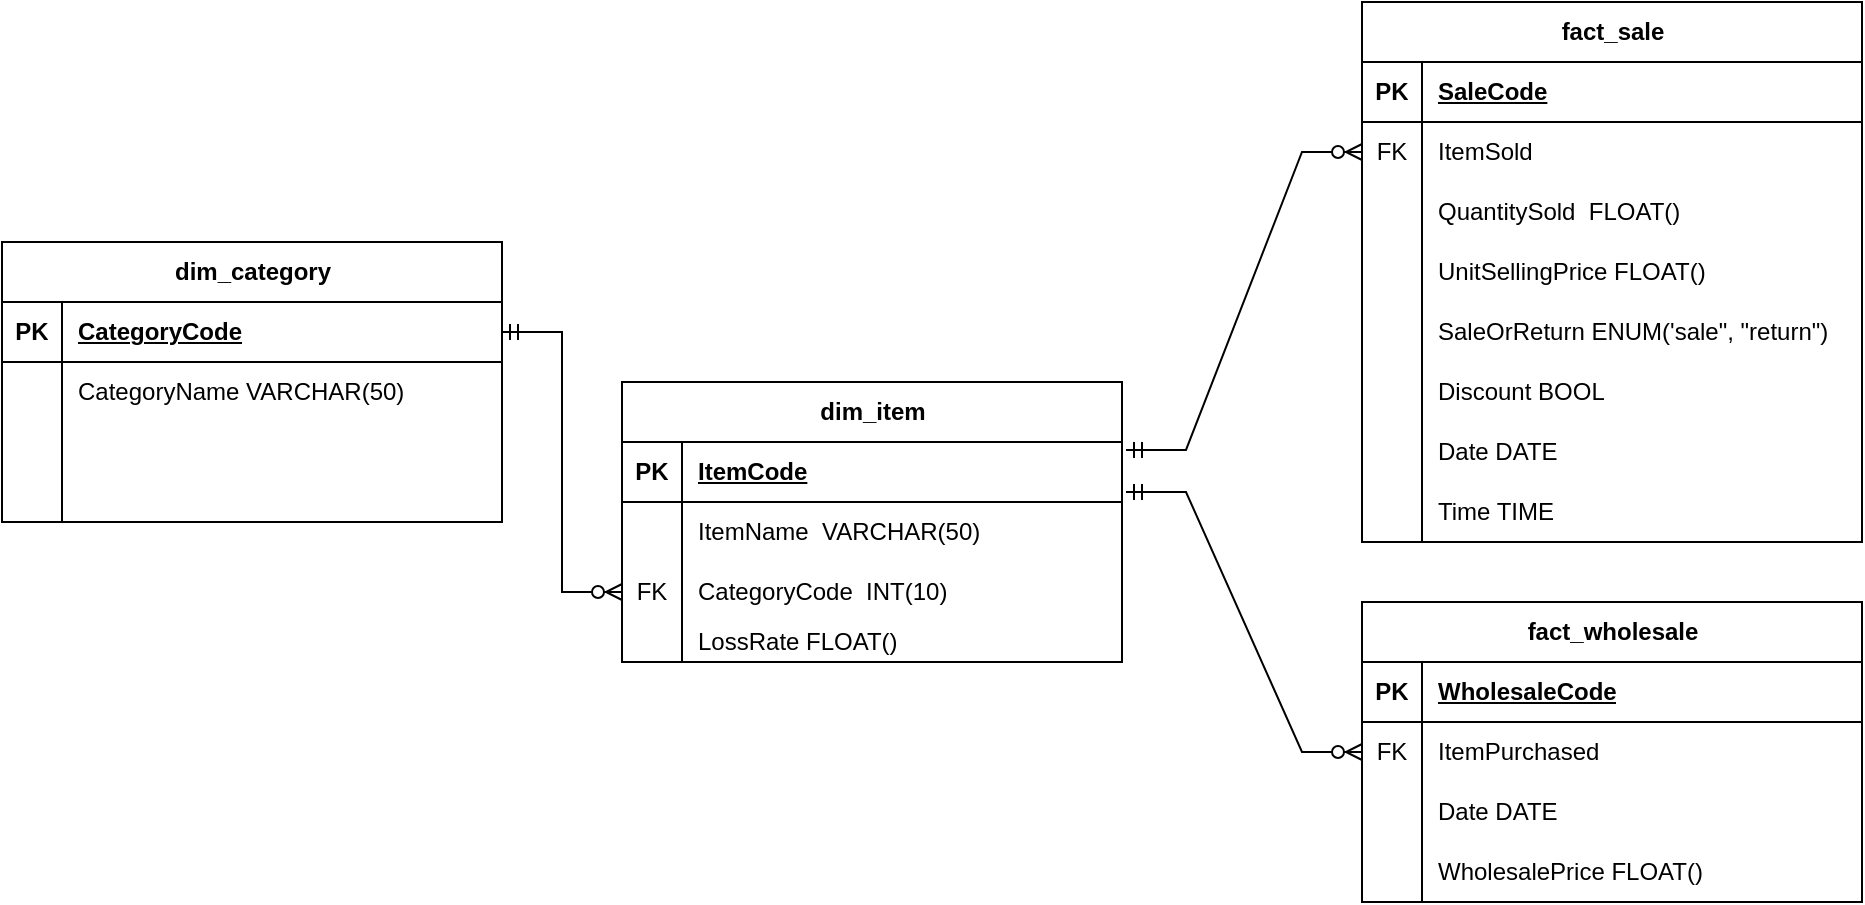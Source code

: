 <mxfile version="24.3.1" type="github">
  <diagram name="Page-1" id="FbwvAjyEO8-0rbmUayrI">
    <mxGraphModel dx="2284" dy="866" grid="1" gridSize="10" guides="1" tooltips="1" connect="1" arrows="1" fold="1" page="1" pageScale="1" pageWidth="850" pageHeight="1100" math="0" shadow="0">
      <root>
        <mxCell id="0" />
        <mxCell id="1" parent="0" />
        <mxCell id="Q4Ry2fza7EhylsBbqU8N-1" value="dim_item" style="shape=table;startSize=30;container=1;collapsible=1;childLayout=tableLayout;fixedRows=1;rowLines=0;fontStyle=1;align=center;resizeLast=1;html=1;" parent="1" vertex="1">
          <mxGeometry x="130" y="190" width="250" height="140" as="geometry" />
        </mxCell>
        <mxCell id="Q4Ry2fza7EhylsBbqU8N-2" value="" style="shape=tableRow;horizontal=0;startSize=0;swimlaneHead=0;swimlaneBody=0;fillColor=none;collapsible=0;dropTarget=0;points=[[0,0.5],[1,0.5]];portConstraint=eastwest;top=0;left=0;right=0;bottom=1;" parent="Q4Ry2fza7EhylsBbqU8N-1" vertex="1">
          <mxGeometry y="30" width="250" height="30" as="geometry" />
        </mxCell>
        <mxCell id="Q4Ry2fza7EhylsBbqU8N-3" value="PK" style="shape=partialRectangle;connectable=0;fillColor=none;top=0;left=0;bottom=0;right=0;fontStyle=1;overflow=hidden;whiteSpace=wrap;html=1;" parent="Q4Ry2fza7EhylsBbqU8N-2" vertex="1">
          <mxGeometry width="30" height="30" as="geometry">
            <mxRectangle width="30" height="30" as="alternateBounds" />
          </mxGeometry>
        </mxCell>
        <mxCell id="Q4Ry2fza7EhylsBbqU8N-4" value="ItemCode" style="shape=partialRectangle;connectable=0;fillColor=none;top=0;left=0;bottom=0;right=0;align=left;spacingLeft=6;fontStyle=5;overflow=hidden;whiteSpace=wrap;html=1;" parent="Q4Ry2fza7EhylsBbqU8N-2" vertex="1">
          <mxGeometry x="30" width="220" height="30" as="geometry">
            <mxRectangle width="220" height="30" as="alternateBounds" />
          </mxGeometry>
        </mxCell>
        <mxCell id="Q4Ry2fza7EhylsBbqU8N-5" value="" style="shape=tableRow;horizontal=0;startSize=0;swimlaneHead=0;swimlaneBody=0;fillColor=none;collapsible=0;dropTarget=0;points=[[0,0.5],[1,0.5]];portConstraint=eastwest;top=0;left=0;right=0;bottom=0;" parent="Q4Ry2fza7EhylsBbqU8N-1" vertex="1">
          <mxGeometry y="60" width="250" height="30" as="geometry" />
        </mxCell>
        <mxCell id="Q4Ry2fza7EhylsBbqU8N-6" value="" style="shape=partialRectangle;connectable=0;fillColor=none;top=0;left=0;bottom=0;right=0;editable=1;overflow=hidden;whiteSpace=wrap;html=1;" parent="Q4Ry2fza7EhylsBbqU8N-5" vertex="1">
          <mxGeometry width="30" height="30" as="geometry">
            <mxRectangle width="30" height="30" as="alternateBounds" />
          </mxGeometry>
        </mxCell>
        <mxCell id="Q4Ry2fza7EhylsBbqU8N-7" value="ItemName&amp;nbsp; VARCHAR(50)" style="shape=partialRectangle;connectable=0;fillColor=none;top=0;left=0;bottom=0;right=0;align=left;spacingLeft=6;overflow=hidden;whiteSpace=wrap;html=1;" parent="Q4Ry2fza7EhylsBbqU8N-5" vertex="1">
          <mxGeometry x="30" width="220" height="30" as="geometry">
            <mxRectangle width="220" height="30" as="alternateBounds" />
          </mxGeometry>
        </mxCell>
        <mxCell id="Q4Ry2fza7EhylsBbqU8N-8" value="" style="shape=tableRow;horizontal=0;startSize=0;swimlaneHead=0;swimlaneBody=0;fillColor=none;collapsible=0;dropTarget=0;points=[[0,0.5],[1,0.5]];portConstraint=eastwest;top=0;left=0;right=0;bottom=0;" parent="Q4Ry2fza7EhylsBbqU8N-1" vertex="1">
          <mxGeometry y="90" width="250" height="30" as="geometry" />
        </mxCell>
        <mxCell id="Q4Ry2fza7EhylsBbqU8N-9" value="FK" style="shape=partialRectangle;connectable=0;fillColor=none;top=0;left=0;bottom=0;right=0;editable=1;overflow=hidden;whiteSpace=wrap;html=1;" parent="Q4Ry2fza7EhylsBbqU8N-8" vertex="1">
          <mxGeometry width="30" height="30" as="geometry">
            <mxRectangle width="30" height="30" as="alternateBounds" />
          </mxGeometry>
        </mxCell>
        <mxCell id="Q4Ry2fza7EhylsBbqU8N-10" value="CategoryCode&amp;nbsp; INT(10)" style="shape=partialRectangle;connectable=0;fillColor=none;top=0;left=0;bottom=0;right=0;align=left;spacingLeft=6;overflow=hidden;whiteSpace=wrap;html=1;" parent="Q4Ry2fza7EhylsBbqU8N-8" vertex="1">
          <mxGeometry x="30" width="220" height="30" as="geometry">
            <mxRectangle width="220" height="30" as="alternateBounds" />
          </mxGeometry>
        </mxCell>
        <mxCell id="Q4Ry2fza7EhylsBbqU8N-11" value="" style="shape=tableRow;horizontal=0;startSize=0;swimlaneHead=0;swimlaneBody=0;fillColor=none;collapsible=0;dropTarget=0;points=[[0,0.5],[1,0.5]];portConstraint=eastwest;top=0;left=0;right=0;bottom=0;" parent="Q4Ry2fza7EhylsBbqU8N-1" vertex="1">
          <mxGeometry y="120" width="250" height="20" as="geometry" />
        </mxCell>
        <mxCell id="Q4Ry2fza7EhylsBbqU8N-12" value="" style="shape=partialRectangle;connectable=0;fillColor=none;top=0;left=0;bottom=0;right=0;editable=1;overflow=hidden;whiteSpace=wrap;html=1;" parent="Q4Ry2fza7EhylsBbqU8N-11" vertex="1">
          <mxGeometry width="30" height="20" as="geometry">
            <mxRectangle width="30" height="20" as="alternateBounds" />
          </mxGeometry>
        </mxCell>
        <mxCell id="Q4Ry2fza7EhylsBbqU8N-13" value="LossRate FLOAT()" style="shape=partialRectangle;connectable=0;fillColor=none;top=0;left=0;bottom=0;right=0;align=left;spacingLeft=6;overflow=hidden;whiteSpace=wrap;html=1;" parent="Q4Ry2fza7EhylsBbqU8N-11" vertex="1">
          <mxGeometry x="30" width="220" height="20" as="geometry">
            <mxRectangle width="220" height="20" as="alternateBounds" />
          </mxGeometry>
        </mxCell>
        <mxCell id="Q4Ry2fza7EhylsBbqU8N-14" value="dim_category" style="shape=table;startSize=30;container=1;collapsible=1;childLayout=tableLayout;fixedRows=1;rowLines=0;fontStyle=1;align=center;resizeLast=1;html=1;" parent="1" vertex="1">
          <mxGeometry x="-180" y="120" width="250" height="140" as="geometry" />
        </mxCell>
        <mxCell id="Q4Ry2fza7EhylsBbqU8N-15" value="" style="shape=tableRow;horizontal=0;startSize=0;swimlaneHead=0;swimlaneBody=0;fillColor=none;collapsible=0;dropTarget=0;points=[[0,0.5],[1,0.5]];portConstraint=eastwest;top=0;left=0;right=0;bottom=1;" parent="Q4Ry2fza7EhylsBbqU8N-14" vertex="1">
          <mxGeometry y="30" width="250" height="30" as="geometry" />
        </mxCell>
        <mxCell id="Q4Ry2fza7EhylsBbqU8N-16" value="PK" style="shape=partialRectangle;connectable=0;fillColor=none;top=0;left=0;bottom=0;right=0;fontStyle=1;overflow=hidden;whiteSpace=wrap;html=1;" parent="Q4Ry2fza7EhylsBbqU8N-15" vertex="1">
          <mxGeometry width="30" height="30" as="geometry">
            <mxRectangle width="30" height="30" as="alternateBounds" />
          </mxGeometry>
        </mxCell>
        <mxCell id="Q4Ry2fza7EhylsBbqU8N-17" value="CategoryCode" style="shape=partialRectangle;connectable=0;fillColor=none;top=0;left=0;bottom=0;right=0;align=left;spacingLeft=6;fontStyle=5;overflow=hidden;whiteSpace=wrap;html=1;" parent="Q4Ry2fza7EhylsBbqU8N-15" vertex="1">
          <mxGeometry x="30" width="220" height="30" as="geometry">
            <mxRectangle width="220" height="30" as="alternateBounds" />
          </mxGeometry>
        </mxCell>
        <mxCell id="Q4Ry2fza7EhylsBbqU8N-18" value="" style="shape=tableRow;horizontal=0;startSize=0;swimlaneHead=0;swimlaneBody=0;fillColor=none;collapsible=0;dropTarget=0;points=[[0,0.5],[1,0.5]];portConstraint=eastwest;top=0;left=0;right=0;bottom=0;" parent="Q4Ry2fza7EhylsBbqU8N-14" vertex="1">
          <mxGeometry y="60" width="250" height="30" as="geometry" />
        </mxCell>
        <mxCell id="Q4Ry2fza7EhylsBbqU8N-19" value="" style="shape=partialRectangle;connectable=0;fillColor=none;top=0;left=0;bottom=0;right=0;editable=1;overflow=hidden;whiteSpace=wrap;html=1;" parent="Q4Ry2fza7EhylsBbqU8N-18" vertex="1">
          <mxGeometry width="30" height="30" as="geometry">
            <mxRectangle width="30" height="30" as="alternateBounds" />
          </mxGeometry>
        </mxCell>
        <mxCell id="Q4Ry2fza7EhylsBbqU8N-20" value="CategoryName VARCHAR(50)" style="shape=partialRectangle;connectable=0;fillColor=none;top=0;left=0;bottom=0;right=0;align=left;spacingLeft=6;overflow=hidden;whiteSpace=wrap;html=1;" parent="Q4Ry2fza7EhylsBbqU8N-18" vertex="1">
          <mxGeometry x="30" width="220" height="30" as="geometry">
            <mxRectangle width="220" height="30" as="alternateBounds" />
          </mxGeometry>
        </mxCell>
        <mxCell id="Q4Ry2fza7EhylsBbqU8N-21" value="" style="shape=tableRow;horizontal=0;startSize=0;swimlaneHead=0;swimlaneBody=0;fillColor=none;collapsible=0;dropTarget=0;points=[[0,0.5],[1,0.5]];portConstraint=eastwest;top=0;left=0;right=0;bottom=0;" parent="Q4Ry2fza7EhylsBbqU8N-14" vertex="1">
          <mxGeometry y="90" width="250" height="30" as="geometry" />
        </mxCell>
        <mxCell id="Q4Ry2fza7EhylsBbqU8N-22" value="" style="shape=partialRectangle;connectable=0;fillColor=none;top=0;left=0;bottom=0;right=0;editable=1;overflow=hidden;whiteSpace=wrap;html=1;" parent="Q4Ry2fza7EhylsBbqU8N-21" vertex="1">
          <mxGeometry width="30" height="30" as="geometry">
            <mxRectangle width="30" height="30" as="alternateBounds" />
          </mxGeometry>
        </mxCell>
        <mxCell id="Q4Ry2fza7EhylsBbqU8N-23" value="" style="shape=partialRectangle;connectable=0;fillColor=none;top=0;left=0;bottom=0;right=0;align=left;spacingLeft=6;overflow=hidden;whiteSpace=wrap;html=1;" parent="Q4Ry2fza7EhylsBbqU8N-21" vertex="1">
          <mxGeometry x="30" width="220" height="30" as="geometry">
            <mxRectangle width="220" height="30" as="alternateBounds" />
          </mxGeometry>
        </mxCell>
        <mxCell id="Q4Ry2fza7EhylsBbqU8N-24" value="" style="shape=tableRow;horizontal=0;startSize=0;swimlaneHead=0;swimlaneBody=0;fillColor=none;collapsible=0;dropTarget=0;points=[[0,0.5],[1,0.5]];portConstraint=eastwest;top=0;left=0;right=0;bottom=0;" parent="Q4Ry2fza7EhylsBbqU8N-14" vertex="1">
          <mxGeometry y="120" width="250" height="20" as="geometry" />
        </mxCell>
        <mxCell id="Q4Ry2fza7EhylsBbqU8N-25" value="" style="shape=partialRectangle;connectable=0;fillColor=none;top=0;left=0;bottom=0;right=0;editable=1;overflow=hidden;whiteSpace=wrap;html=1;" parent="Q4Ry2fza7EhylsBbqU8N-24" vertex="1">
          <mxGeometry width="30" height="20" as="geometry">
            <mxRectangle width="30" height="20" as="alternateBounds" />
          </mxGeometry>
        </mxCell>
        <mxCell id="Q4Ry2fza7EhylsBbqU8N-26" value="" style="shape=partialRectangle;connectable=0;fillColor=none;top=0;left=0;bottom=0;right=0;align=left;spacingLeft=6;overflow=hidden;whiteSpace=wrap;html=1;" parent="Q4Ry2fza7EhylsBbqU8N-24" vertex="1">
          <mxGeometry x="30" width="220" height="20" as="geometry">
            <mxRectangle width="220" height="20" as="alternateBounds" />
          </mxGeometry>
        </mxCell>
        <mxCell id="Q4Ry2fza7EhylsBbqU8N-27" value="fact_sale" style="shape=table;startSize=30;container=1;collapsible=1;childLayout=tableLayout;fixedRows=1;rowLines=0;fontStyle=1;align=center;resizeLast=1;html=1;" parent="1" vertex="1">
          <mxGeometry x="500" width="250" height="270" as="geometry" />
        </mxCell>
        <mxCell id="Q4Ry2fza7EhylsBbqU8N-28" value="" style="shape=tableRow;horizontal=0;startSize=0;swimlaneHead=0;swimlaneBody=0;fillColor=none;collapsible=0;dropTarget=0;points=[[0,0.5],[1,0.5]];portConstraint=eastwest;top=0;left=0;right=0;bottom=1;" parent="Q4Ry2fza7EhylsBbqU8N-27" vertex="1">
          <mxGeometry y="30" width="250" height="30" as="geometry" />
        </mxCell>
        <mxCell id="Q4Ry2fza7EhylsBbqU8N-29" value="PK" style="shape=partialRectangle;connectable=0;fillColor=none;top=0;left=0;bottom=0;right=0;fontStyle=1;overflow=hidden;whiteSpace=wrap;html=1;" parent="Q4Ry2fza7EhylsBbqU8N-28" vertex="1">
          <mxGeometry width="30" height="30" as="geometry">
            <mxRectangle width="30" height="30" as="alternateBounds" />
          </mxGeometry>
        </mxCell>
        <mxCell id="Q4Ry2fza7EhylsBbqU8N-30" value="SaleCode" style="shape=partialRectangle;connectable=0;fillColor=none;top=0;left=0;bottom=0;right=0;align=left;spacingLeft=6;fontStyle=5;overflow=hidden;whiteSpace=wrap;html=1;" parent="Q4Ry2fza7EhylsBbqU8N-28" vertex="1">
          <mxGeometry x="30" width="220" height="30" as="geometry">
            <mxRectangle width="220" height="30" as="alternateBounds" />
          </mxGeometry>
        </mxCell>
        <mxCell id="Q4Ry2fza7EhylsBbqU8N-31" value="" style="shape=tableRow;horizontal=0;startSize=0;swimlaneHead=0;swimlaneBody=0;fillColor=none;collapsible=0;dropTarget=0;points=[[0,0.5],[1,0.5]];portConstraint=eastwest;top=0;left=0;right=0;bottom=0;" parent="Q4Ry2fza7EhylsBbqU8N-27" vertex="1">
          <mxGeometry y="60" width="250" height="30" as="geometry" />
        </mxCell>
        <mxCell id="Q4Ry2fza7EhylsBbqU8N-32" value="FK" style="shape=partialRectangle;connectable=0;fillColor=none;top=0;left=0;bottom=0;right=0;editable=1;overflow=hidden;whiteSpace=wrap;html=1;" parent="Q4Ry2fza7EhylsBbqU8N-31" vertex="1">
          <mxGeometry width="30" height="30" as="geometry">
            <mxRectangle width="30" height="30" as="alternateBounds" />
          </mxGeometry>
        </mxCell>
        <mxCell id="Q4Ry2fza7EhylsBbqU8N-33" value="ItemSold" style="shape=partialRectangle;connectable=0;fillColor=none;top=0;left=0;bottom=0;right=0;align=left;spacingLeft=6;overflow=hidden;whiteSpace=wrap;html=1;" parent="Q4Ry2fza7EhylsBbqU8N-31" vertex="1">
          <mxGeometry x="30" width="220" height="30" as="geometry">
            <mxRectangle width="220" height="30" as="alternateBounds" />
          </mxGeometry>
        </mxCell>
        <mxCell id="Q4Ry2fza7EhylsBbqU8N-34" value="" style="shape=tableRow;horizontal=0;startSize=0;swimlaneHead=0;swimlaneBody=0;fillColor=none;collapsible=0;dropTarget=0;points=[[0,0.5],[1,0.5]];portConstraint=eastwest;top=0;left=0;right=0;bottom=0;" parent="Q4Ry2fza7EhylsBbqU8N-27" vertex="1">
          <mxGeometry y="90" width="250" height="30" as="geometry" />
        </mxCell>
        <mxCell id="Q4Ry2fza7EhylsBbqU8N-35" value="" style="shape=partialRectangle;connectable=0;fillColor=none;top=0;left=0;bottom=0;right=0;editable=1;overflow=hidden;whiteSpace=wrap;html=1;" parent="Q4Ry2fza7EhylsBbqU8N-34" vertex="1">
          <mxGeometry width="30" height="30" as="geometry">
            <mxRectangle width="30" height="30" as="alternateBounds" />
          </mxGeometry>
        </mxCell>
        <mxCell id="Q4Ry2fza7EhylsBbqU8N-36" value="QuantitySold&amp;nbsp; FLOAT()" style="shape=partialRectangle;connectable=0;fillColor=none;top=0;left=0;bottom=0;right=0;align=left;spacingLeft=6;overflow=hidden;whiteSpace=wrap;html=1;" parent="Q4Ry2fza7EhylsBbqU8N-34" vertex="1">
          <mxGeometry x="30" width="220" height="30" as="geometry">
            <mxRectangle width="220" height="30" as="alternateBounds" />
          </mxGeometry>
        </mxCell>
        <mxCell id="Q4Ry2fza7EhylsBbqU8N-37" value="" style="shape=tableRow;horizontal=0;startSize=0;swimlaneHead=0;swimlaneBody=0;fillColor=none;collapsible=0;dropTarget=0;points=[[0,0.5],[1,0.5]];portConstraint=eastwest;top=0;left=0;right=0;bottom=0;" parent="Q4Ry2fza7EhylsBbqU8N-27" vertex="1">
          <mxGeometry y="120" width="250" height="30" as="geometry" />
        </mxCell>
        <mxCell id="Q4Ry2fza7EhylsBbqU8N-38" value="" style="shape=partialRectangle;connectable=0;fillColor=none;top=0;left=0;bottom=0;right=0;editable=1;overflow=hidden;whiteSpace=wrap;html=1;" parent="Q4Ry2fza7EhylsBbqU8N-37" vertex="1">
          <mxGeometry width="30" height="30" as="geometry">
            <mxRectangle width="30" height="30" as="alternateBounds" />
          </mxGeometry>
        </mxCell>
        <mxCell id="Q4Ry2fza7EhylsBbqU8N-39" value="UnitSellingPrice FLOAT()" style="shape=partialRectangle;connectable=0;fillColor=none;top=0;left=0;bottom=0;right=0;align=left;spacingLeft=6;overflow=hidden;whiteSpace=wrap;html=1;" parent="Q4Ry2fza7EhylsBbqU8N-37" vertex="1">
          <mxGeometry x="30" width="220" height="30" as="geometry">
            <mxRectangle width="220" height="30" as="alternateBounds" />
          </mxGeometry>
        </mxCell>
        <mxCell id="Q4Ry2fza7EhylsBbqU8N-40" value="" style="shape=tableRow;horizontal=0;startSize=0;swimlaneHead=0;swimlaneBody=0;fillColor=none;collapsible=0;dropTarget=0;points=[[0,0.5],[1,0.5]];portConstraint=eastwest;top=0;left=0;right=0;bottom=0;" parent="Q4Ry2fza7EhylsBbqU8N-27" vertex="1">
          <mxGeometry y="150" width="250" height="30" as="geometry" />
        </mxCell>
        <mxCell id="Q4Ry2fza7EhylsBbqU8N-41" value="" style="shape=partialRectangle;connectable=0;fillColor=none;top=0;left=0;bottom=0;right=0;editable=1;overflow=hidden;whiteSpace=wrap;html=1;" parent="Q4Ry2fza7EhylsBbqU8N-40" vertex="1">
          <mxGeometry width="30" height="30" as="geometry">
            <mxRectangle width="30" height="30" as="alternateBounds" />
          </mxGeometry>
        </mxCell>
        <mxCell id="Q4Ry2fza7EhylsBbqU8N-42" value="SaleOrReturn ENUM(&#39;sale&quot;, &quot;return&quot;)" style="shape=partialRectangle;connectable=0;fillColor=none;top=0;left=0;bottom=0;right=0;align=left;spacingLeft=6;overflow=hidden;whiteSpace=wrap;html=1;" parent="Q4Ry2fza7EhylsBbqU8N-40" vertex="1">
          <mxGeometry x="30" width="220" height="30" as="geometry">
            <mxRectangle width="220" height="30" as="alternateBounds" />
          </mxGeometry>
        </mxCell>
        <mxCell id="Q4Ry2fza7EhylsBbqU8N-59" value="" style="shape=tableRow;horizontal=0;startSize=0;swimlaneHead=0;swimlaneBody=0;fillColor=none;collapsible=0;dropTarget=0;points=[[0,0.5],[1,0.5]];portConstraint=eastwest;top=0;left=0;right=0;bottom=0;" parent="Q4Ry2fza7EhylsBbqU8N-27" vertex="1">
          <mxGeometry y="180" width="250" height="30" as="geometry" />
        </mxCell>
        <mxCell id="Q4Ry2fza7EhylsBbqU8N-60" value="" style="shape=partialRectangle;connectable=0;fillColor=none;top=0;left=0;bottom=0;right=0;editable=1;overflow=hidden;whiteSpace=wrap;html=1;" parent="Q4Ry2fza7EhylsBbqU8N-59" vertex="1">
          <mxGeometry width="30" height="30" as="geometry">
            <mxRectangle width="30" height="30" as="alternateBounds" />
          </mxGeometry>
        </mxCell>
        <mxCell id="Q4Ry2fza7EhylsBbqU8N-61" value="Discount BOOL" style="shape=partialRectangle;connectable=0;fillColor=none;top=0;left=0;bottom=0;right=0;align=left;spacingLeft=6;overflow=hidden;whiteSpace=wrap;html=1;" parent="Q4Ry2fza7EhylsBbqU8N-59" vertex="1">
          <mxGeometry x="30" width="220" height="30" as="geometry">
            <mxRectangle width="220" height="30" as="alternateBounds" />
          </mxGeometry>
        </mxCell>
        <mxCell id="Q4Ry2fza7EhylsBbqU8N-62" value="" style="shape=tableRow;horizontal=0;startSize=0;swimlaneHead=0;swimlaneBody=0;fillColor=none;collapsible=0;dropTarget=0;points=[[0,0.5],[1,0.5]];portConstraint=eastwest;top=0;left=0;right=0;bottom=0;" parent="Q4Ry2fza7EhylsBbqU8N-27" vertex="1">
          <mxGeometry y="210" width="250" height="30" as="geometry" />
        </mxCell>
        <mxCell id="Q4Ry2fza7EhylsBbqU8N-63" value="" style="shape=partialRectangle;connectable=0;fillColor=none;top=0;left=0;bottom=0;right=0;editable=1;overflow=hidden;whiteSpace=wrap;html=1;" parent="Q4Ry2fza7EhylsBbqU8N-62" vertex="1">
          <mxGeometry width="30" height="30" as="geometry">
            <mxRectangle width="30" height="30" as="alternateBounds" />
          </mxGeometry>
        </mxCell>
        <mxCell id="Q4Ry2fza7EhylsBbqU8N-64" value="Date DATE" style="shape=partialRectangle;connectable=0;fillColor=none;top=0;left=0;bottom=0;right=0;align=left;spacingLeft=6;overflow=hidden;whiteSpace=wrap;html=1;" parent="Q4Ry2fza7EhylsBbqU8N-62" vertex="1">
          <mxGeometry x="30" width="220" height="30" as="geometry">
            <mxRectangle width="220" height="30" as="alternateBounds" />
          </mxGeometry>
        </mxCell>
        <mxCell id="Q4Ry2fza7EhylsBbqU8N-65" value="" style="shape=tableRow;horizontal=0;startSize=0;swimlaneHead=0;swimlaneBody=0;fillColor=none;collapsible=0;dropTarget=0;points=[[0,0.5],[1,0.5]];portConstraint=eastwest;top=0;left=0;right=0;bottom=0;" parent="Q4Ry2fza7EhylsBbqU8N-27" vertex="1">
          <mxGeometry y="240" width="250" height="30" as="geometry" />
        </mxCell>
        <mxCell id="Q4Ry2fza7EhylsBbqU8N-66" value="" style="shape=partialRectangle;connectable=0;fillColor=none;top=0;left=0;bottom=0;right=0;editable=1;overflow=hidden;whiteSpace=wrap;html=1;" parent="Q4Ry2fza7EhylsBbqU8N-65" vertex="1">
          <mxGeometry width="30" height="30" as="geometry">
            <mxRectangle width="30" height="30" as="alternateBounds" />
          </mxGeometry>
        </mxCell>
        <mxCell id="Q4Ry2fza7EhylsBbqU8N-67" value="Time TIME" style="shape=partialRectangle;connectable=0;fillColor=none;top=0;left=0;bottom=0;right=0;align=left;spacingLeft=6;overflow=hidden;whiteSpace=wrap;html=1;" parent="Q4Ry2fza7EhylsBbqU8N-65" vertex="1">
          <mxGeometry x="30" width="220" height="30" as="geometry">
            <mxRectangle width="220" height="30" as="alternateBounds" />
          </mxGeometry>
        </mxCell>
        <mxCell id="Q4Ry2fza7EhylsBbqU8N-68" value="fact_wholesale" style="shape=table;startSize=30;container=1;collapsible=1;childLayout=tableLayout;fixedRows=1;rowLines=0;fontStyle=1;align=center;resizeLast=1;html=1;" parent="1" vertex="1">
          <mxGeometry x="500" y="300" width="250" height="150" as="geometry" />
        </mxCell>
        <mxCell id="Q4Ry2fza7EhylsBbqU8N-69" value="" style="shape=tableRow;horizontal=0;startSize=0;swimlaneHead=0;swimlaneBody=0;fillColor=none;collapsible=0;dropTarget=0;points=[[0,0.5],[1,0.5]];portConstraint=eastwest;top=0;left=0;right=0;bottom=1;" parent="Q4Ry2fza7EhylsBbqU8N-68" vertex="1">
          <mxGeometry y="30" width="250" height="30" as="geometry" />
        </mxCell>
        <mxCell id="Q4Ry2fza7EhylsBbqU8N-70" value="PK" style="shape=partialRectangle;connectable=0;fillColor=none;top=0;left=0;bottom=0;right=0;fontStyle=1;overflow=hidden;whiteSpace=wrap;html=1;" parent="Q4Ry2fza7EhylsBbqU8N-69" vertex="1">
          <mxGeometry width="30" height="30" as="geometry">
            <mxRectangle width="30" height="30" as="alternateBounds" />
          </mxGeometry>
        </mxCell>
        <mxCell id="Q4Ry2fza7EhylsBbqU8N-71" value="WholesaleCode" style="shape=partialRectangle;connectable=0;fillColor=none;top=0;left=0;bottom=0;right=0;align=left;spacingLeft=6;fontStyle=5;overflow=hidden;whiteSpace=wrap;html=1;" parent="Q4Ry2fza7EhylsBbqU8N-69" vertex="1">
          <mxGeometry x="30" width="220" height="30" as="geometry">
            <mxRectangle width="220" height="30" as="alternateBounds" />
          </mxGeometry>
        </mxCell>
        <mxCell id="Q4Ry2fza7EhylsBbqU8N-72" value="" style="shape=tableRow;horizontal=0;startSize=0;swimlaneHead=0;swimlaneBody=0;fillColor=none;collapsible=0;dropTarget=0;points=[[0,0.5],[1,0.5]];portConstraint=eastwest;top=0;left=0;right=0;bottom=0;" parent="Q4Ry2fza7EhylsBbqU8N-68" vertex="1">
          <mxGeometry y="60" width="250" height="30" as="geometry" />
        </mxCell>
        <mxCell id="Q4Ry2fza7EhylsBbqU8N-73" value="FK" style="shape=partialRectangle;connectable=0;fillColor=none;top=0;left=0;bottom=0;right=0;editable=1;overflow=hidden;whiteSpace=wrap;html=1;" parent="Q4Ry2fza7EhylsBbqU8N-72" vertex="1">
          <mxGeometry width="30" height="30" as="geometry">
            <mxRectangle width="30" height="30" as="alternateBounds" />
          </mxGeometry>
        </mxCell>
        <mxCell id="Q4Ry2fza7EhylsBbqU8N-74" value="ItemPurchased" style="shape=partialRectangle;connectable=0;fillColor=none;top=0;left=0;bottom=0;right=0;align=left;spacingLeft=6;overflow=hidden;whiteSpace=wrap;html=1;" parent="Q4Ry2fza7EhylsBbqU8N-72" vertex="1">
          <mxGeometry x="30" width="220" height="30" as="geometry">
            <mxRectangle width="220" height="30" as="alternateBounds" />
          </mxGeometry>
        </mxCell>
        <mxCell id="Q4Ry2fza7EhylsBbqU8N-75" value="" style="shape=tableRow;horizontal=0;startSize=0;swimlaneHead=0;swimlaneBody=0;fillColor=none;collapsible=0;dropTarget=0;points=[[0,0.5],[1,0.5]];portConstraint=eastwest;top=0;left=0;right=0;bottom=0;" parent="Q4Ry2fza7EhylsBbqU8N-68" vertex="1">
          <mxGeometry y="90" width="250" height="30" as="geometry" />
        </mxCell>
        <mxCell id="Q4Ry2fza7EhylsBbqU8N-76" value="" style="shape=partialRectangle;connectable=0;fillColor=none;top=0;left=0;bottom=0;right=0;editable=1;overflow=hidden;whiteSpace=wrap;html=1;" parent="Q4Ry2fza7EhylsBbqU8N-75" vertex="1">
          <mxGeometry width="30" height="30" as="geometry">
            <mxRectangle width="30" height="30" as="alternateBounds" />
          </mxGeometry>
        </mxCell>
        <mxCell id="Q4Ry2fza7EhylsBbqU8N-77" value="Date DATE" style="shape=partialRectangle;connectable=0;fillColor=none;top=0;left=0;bottom=0;right=0;align=left;spacingLeft=6;overflow=hidden;whiteSpace=wrap;html=1;" parent="Q4Ry2fza7EhylsBbqU8N-75" vertex="1">
          <mxGeometry x="30" width="220" height="30" as="geometry">
            <mxRectangle width="220" height="30" as="alternateBounds" />
          </mxGeometry>
        </mxCell>
        <mxCell id="Q4Ry2fza7EhylsBbqU8N-78" value="" style="shape=tableRow;horizontal=0;startSize=0;swimlaneHead=0;swimlaneBody=0;fillColor=none;collapsible=0;dropTarget=0;points=[[0,0.5],[1,0.5]];portConstraint=eastwest;top=0;left=0;right=0;bottom=0;" parent="Q4Ry2fza7EhylsBbqU8N-68" vertex="1">
          <mxGeometry y="120" width="250" height="30" as="geometry" />
        </mxCell>
        <mxCell id="Q4Ry2fza7EhylsBbqU8N-79" value="" style="shape=partialRectangle;connectable=0;fillColor=none;top=0;left=0;bottom=0;right=0;editable=1;overflow=hidden;whiteSpace=wrap;html=1;" parent="Q4Ry2fza7EhylsBbqU8N-78" vertex="1">
          <mxGeometry width="30" height="30" as="geometry">
            <mxRectangle width="30" height="30" as="alternateBounds" />
          </mxGeometry>
        </mxCell>
        <mxCell id="Q4Ry2fza7EhylsBbqU8N-80" value="WholesalePrice FLOAT()" style="shape=partialRectangle;connectable=0;fillColor=none;top=0;left=0;bottom=0;right=0;align=left;spacingLeft=6;overflow=hidden;whiteSpace=wrap;html=1;" parent="Q4Ry2fza7EhylsBbqU8N-78" vertex="1">
          <mxGeometry x="30" width="220" height="30" as="geometry">
            <mxRectangle width="220" height="30" as="alternateBounds" />
          </mxGeometry>
        </mxCell>
        <mxCell id="JZjSeVBoVR-56c_kKVJk-2" value="" style="edgeStyle=entityRelationEdgeStyle;fontSize=12;html=1;endArrow=ERzeroToMany;endFill=1;rounded=0;exitX=1;exitY=0.5;exitDx=0;exitDy=0;entryX=0;entryY=0.5;entryDx=0;entryDy=0;startArrow=ERmandOne;startFill=0;" parent="1" source="Q4Ry2fza7EhylsBbqU8N-15" target="Q4Ry2fza7EhylsBbqU8N-8" edge="1">
          <mxGeometry width="100" height="100" relative="1" as="geometry">
            <mxPoint x="140" y="440" as="sourcePoint" />
            <mxPoint x="240" y="340" as="targetPoint" />
          </mxGeometry>
        </mxCell>
        <mxCell id="JZjSeVBoVR-56c_kKVJk-3" value="" style="edgeStyle=entityRelationEdgeStyle;fontSize=12;html=1;endArrow=ERzeroToMany;startArrow=ERmandOne;rounded=0;startFill=0;exitX=1.008;exitY=0.133;exitDx=0;exitDy=0;exitPerimeter=0;" parent="1" source="Q4Ry2fza7EhylsBbqU8N-2" target="Q4Ry2fza7EhylsBbqU8N-31" edge="1">
          <mxGeometry width="100" height="100" relative="1" as="geometry">
            <mxPoint x="430" y="297.5" as="sourcePoint" />
            <mxPoint x="320" y="612.5" as="targetPoint" />
          </mxGeometry>
        </mxCell>
        <mxCell id="JZjSeVBoVR-56c_kKVJk-4" value="" style="edgeStyle=entityRelationEdgeStyle;fontSize=12;html=1;endArrow=ERzeroToMany;startArrow=ERmandOne;rounded=0;startFill=0;exitX=1.008;exitY=0.833;exitDx=0;exitDy=0;exitPerimeter=0;entryX=0;entryY=0.5;entryDx=0;entryDy=0;" parent="1" source="Q4Ry2fza7EhylsBbqU8N-2" target="Q4Ry2fza7EhylsBbqU8N-72" edge="1">
          <mxGeometry width="100" height="100" relative="1" as="geometry">
            <mxPoint x="380" y="250" as="sourcePoint" />
            <mxPoint x="210" y="475" as="targetPoint" />
          </mxGeometry>
        </mxCell>
      </root>
    </mxGraphModel>
  </diagram>
</mxfile>

